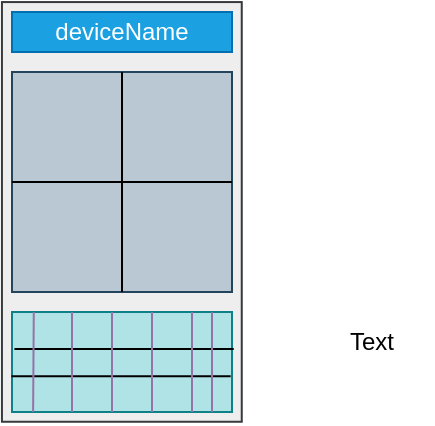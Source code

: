 <mxfile version="21.4.0" type="device">
  <diagram name="Página-1" id="cPhWMYcWoGg_ueRt6soN">
    <mxGraphModel dx="420" dy="226" grid="1" gridSize="10" guides="1" tooltips="1" connect="1" arrows="1" fold="1" page="1" pageScale="1" pageWidth="827" pageHeight="1169" math="0" shadow="0">
      <root>
        <mxCell id="0" />
        <mxCell id="1" parent="0" />
        <mxCell id="eT5408KSJoodTYUnBFvF-1" value="" style="rounded=0;whiteSpace=wrap;html=1;rotation=-90;imageWidth=24;fillColor=#eeeeee;strokeColor=#36393d;" vertex="1" parent="1">
          <mxGeometry x="380" y="210" width="209.842" height="119.91" as="geometry" />
        </mxCell>
        <mxCell id="eT5408KSJoodTYUnBFvF-2" value="deviceName" style="rounded=0;whiteSpace=wrap;html=1;fillColor=#1ba1e2;strokeColor=#006EAF;fontColor=#ffffff;" vertex="1" parent="1">
          <mxGeometry x="430" y="170" width="110" height="20" as="geometry" />
        </mxCell>
        <mxCell id="eT5408KSJoodTYUnBFvF-3" value="" style="rounded=0;whiteSpace=wrap;html=1;fillColor=#bac8d3;strokeColor=#23445d;" vertex="1" parent="1">
          <mxGeometry x="430" y="200" width="110" height="110" as="geometry" />
        </mxCell>
        <mxCell id="eT5408KSJoodTYUnBFvF-4" value="" style="endArrow=none;html=1;rounded=0;exitX=0;exitY=0.5;exitDx=0;exitDy=0;entryX=1;entryY=0.5;entryDx=0;entryDy=0;" edge="1" parent="1" source="eT5408KSJoodTYUnBFvF-3" target="eT5408KSJoodTYUnBFvF-3">
          <mxGeometry width="50" height="50" relative="1" as="geometry">
            <mxPoint x="620" y="290" as="sourcePoint" />
            <mxPoint x="670" y="240" as="targetPoint" />
          </mxGeometry>
        </mxCell>
        <mxCell id="eT5408KSJoodTYUnBFvF-6" value="" style="endArrow=none;html=1;rounded=0;exitX=0.5;exitY=0;exitDx=0;exitDy=0;entryX=0.5;entryY=1;entryDx=0;entryDy=0;" edge="1" parent="1" source="eT5408KSJoodTYUnBFvF-3" target="eT5408KSJoodTYUnBFvF-3">
          <mxGeometry width="50" height="50" relative="1" as="geometry">
            <mxPoint x="620" y="290" as="sourcePoint" />
            <mxPoint x="670" y="240" as="targetPoint" />
          </mxGeometry>
        </mxCell>
        <mxCell id="eT5408KSJoodTYUnBFvF-7" value="" style="rounded=0;whiteSpace=wrap;html=1;fillColor=#b0e3e6;strokeColor=#0e8088;" vertex="1" parent="1">
          <mxGeometry x="430" y="320" width="110" height="50" as="geometry" />
        </mxCell>
        <mxCell id="eT5408KSJoodTYUnBFvF-11" value="" style="endArrow=none;html=1;rounded=0;exitX=0.011;exitY=0.369;exitDx=0;exitDy=0;exitPerimeter=0;entryX=1.008;entryY=0.369;entryDx=0;entryDy=0;entryPerimeter=0;" edge="1" parent="1" source="eT5408KSJoodTYUnBFvF-7" target="eT5408KSJoodTYUnBFvF-7">
          <mxGeometry width="50" height="50" relative="1" as="geometry">
            <mxPoint x="430" y="333" as="sourcePoint" />
            <mxPoint x="540" y="338" as="targetPoint" />
          </mxGeometry>
        </mxCell>
        <mxCell id="eT5408KSJoodTYUnBFvF-12" value="" style="endArrow=none;html=1;rounded=0;exitX=-0.003;exitY=0.642;exitDx=0;exitDy=0;entryX=0.994;entryY=0.642;entryDx=0;entryDy=0;exitPerimeter=0;entryPerimeter=0;" edge="1" parent="1" source="eT5408KSJoodTYUnBFvF-7" target="eT5408KSJoodTYUnBFvF-7">
          <mxGeometry width="50" height="50" relative="1" as="geometry">
            <mxPoint x="440" y="355" as="sourcePoint" />
            <mxPoint x="550" y="355" as="targetPoint" />
          </mxGeometry>
        </mxCell>
        <mxCell id="eT5408KSJoodTYUnBFvF-13" value="Text" style="text;html=1;strokeColor=none;fillColor=none;align=center;verticalAlign=middle;whiteSpace=wrap;rounded=0;" vertex="1" parent="1">
          <mxGeometry x="580" y="320" width="60" height="30" as="geometry" />
        </mxCell>
        <mxCell id="eT5408KSJoodTYUnBFvF-14" value="" style="endArrow=none;html=1;rounded=0;fillColor=#e1d5e7;strokeColor=#9673a6;exitX=0.096;exitY=0.999;exitDx=0;exitDy=0;exitPerimeter=0;entryX=0.099;entryY=-0.001;entryDx=0;entryDy=0;entryPerimeter=0;" edge="1" parent="1" source="eT5408KSJoodTYUnBFvF-7" target="eT5408KSJoodTYUnBFvF-7">
          <mxGeometry width="50" height="50" relative="1" as="geometry">
            <mxPoint x="470" y="330" as="sourcePoint" />
            <mxPoint x="520" y="280" as="targetPoint" />
          </mxGeometry>
        </mxCell>
        <mxCell id="eT5408KSJoodTYUnBFvF-15" value="" style="endArrow=none;html=1;rounded=0;fillColor=#e1d5e7;strokeColor=#9673a6;exitX=0.096;exitY=0.999;exitDx=0;exitDy=0;exitPerimeter=0;entryX=0.099;entryY=-0.001;entryDx=0;entryDy=0;entryPerimeter=0;" edge="1" parent="1">
          <mxGeometry width="50" height="50" relative="1" as="geometry">
            <mxPoint x="460" y="370" as="sourcePoint" />
            <mxPoint x="460" y="320" as="targetPoint" />
          </mxGeometry>
        </mxCell>
        <mxCell id="eT5408KSJoodTYUnBFvF-16" value="" style="endArrow=none;html=1;rounded=0;fillColor=#e1d5e7;strokeColor=#9673a6;exitX=0.096;exitY=0.999;exitDx=0;exitDy=0;exitPerimeter=0;entryX=0.099;entryY=-0.001;entryDx=0;entryDy=0;entryPerimeter=0;fontStyle=1" edge="1" parent="1">
          <mxGeometry width="50" height="50" relative="1" as="geometry">
            <mxPoint x="480" y="370" as="sourcePoint" />
            <mxPoint x="480" y="320" as="targetPoint" />
          </mxGeometry>
        </mxCell>
        <mxCell id="eT5408KSJoodTYUnBFvF-17" value="" style="endArrow=none;html=1;rounded=0;fillColor=#e1d5e7;strokeColor=#9673a6;exitX=0.096;exitY=0.999;exitDx=0;exitDy=0;exitPerimeter=0;entryX=0.099;entryY=-0.001;entryDx=0;entryDy=0;entryPerimeter=0;" edge="1" parent="1">
          <mxGeometry width="50" height="50" relative="1" as="geometry">
            <mxPoint x="500" y="370" as="sourcePoint" />
            <mxPoint x="500" y="320" as="targetPoint" />
          </mxGeometry>
        </mxCell>
        <mxCell id="eT5408KSJoodTYUnBFvF-18" value="" style="endArrow=none;html=1;rounded=0;fillColor=#e1d5e7;strokeColor=#9673a6;exitX=0.096;exitY=0.999;exitDx=0;exitDy=0;exitPerimeter=0;entryX=0.099;entryY=-0.001;entryDx=0;entryDy=0;entryPerimeter=0;" edge="1" parent="1">
          <mxGeometry width="50" height="50" relative="1" as="geometry">
            <mxPoint x="520" y="370" as="sourcePoint" />
            <mxPoint x="520" y="320" as="targetPoint" />
          </mxGeometry>
        </mxCell>
        <mxCell id="eT5408KSJoodTYUnBFvF-19" value="" style="endArrow=none;html=1;rounded=0;fillColor=#e1d5e7;strokeColor=#9673a6;exitX=0.096;exitY=0.999;exitDx=0;exitDy=0;exitPerimeter=0;entryX=0.099;entryY=-0.001;entryDx=0;entryDy=0;entryPerimeter=0;" edge="1" parent="1">
          <mxGeometry width="50" height="50" relative="1" as="geometry">
            <mxPoint x="530" y="370" as="sourcePoint" />
            <mxPoint x="530" y="320" as="targetPoint" />
          </mxGeometry>
        </mxCell>
      </root>
    </mxGraphModel>
  </diagram>
</mxfile>
